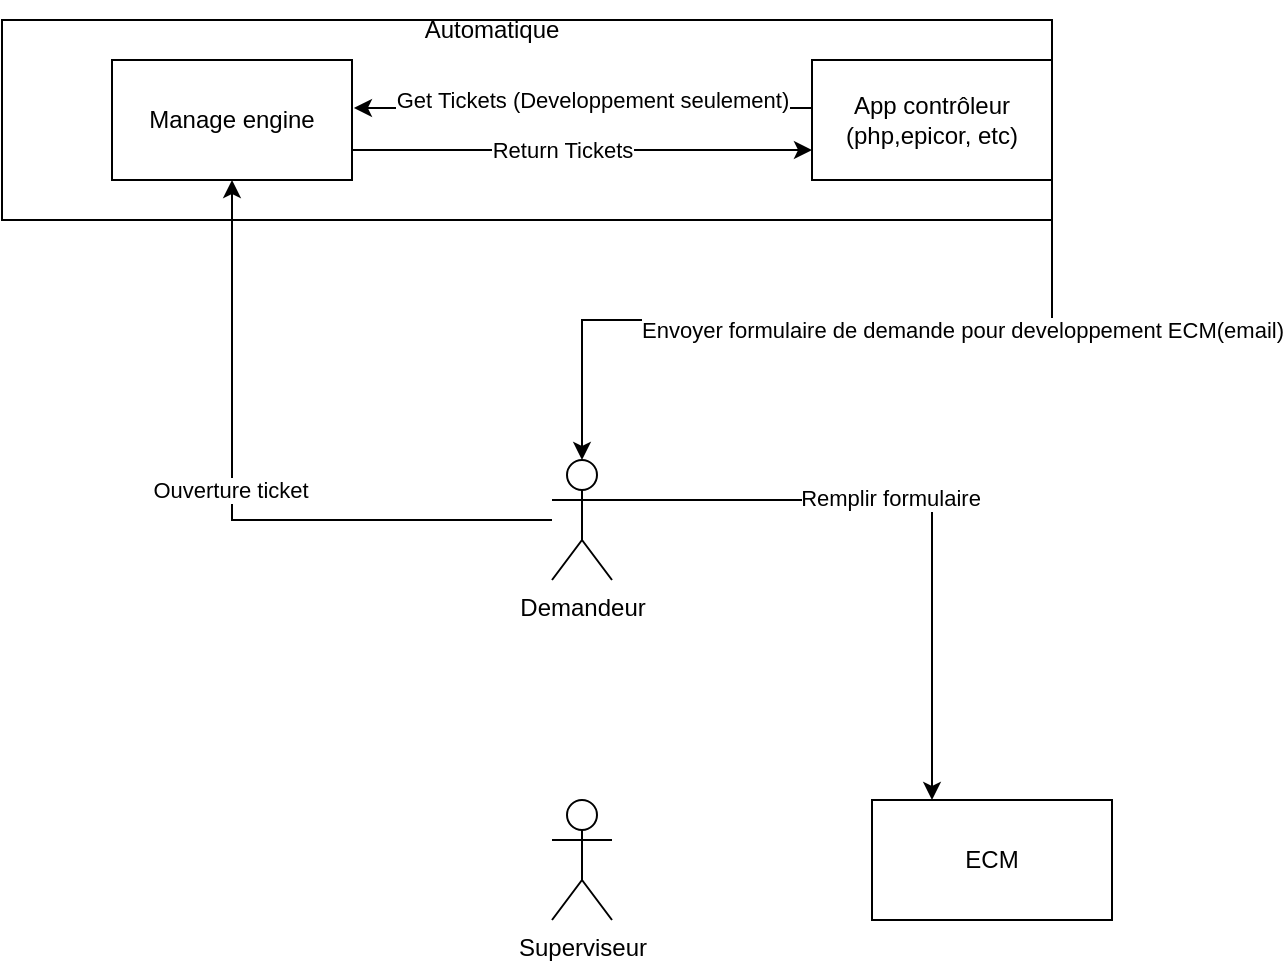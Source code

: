 <mxfile version="24.7.17">
  <diagram name="Page-1" id="2YBvvXClWsGukQMizWep">
    <mxGraphModel dx="1434" dy="746" grid="1" gridSize="10" guides="1" tooltips="1" connect="1" arrows="1" fold="1" page="1" pageScale="1" pageWidth="850" pageHeight="1100" math="0" shadow="0">
      <root>
        <mxCell id="0" />
        <mxCell id="1" parent="0" />
        <mxCell id="eTxGelSMLruOmYQVktT1-18" value="" style="rounded=0;whiteSpace=wrap;html=1;" vertex="1" parent="1">
          <mxGeometry x="55" y="10" width="525" height="100" as="geometry" />
        </mxCell>
        <mxCell id="eTxGelSMLruOmYQVktT1-5" style="edgeStyle=orthogonalEdgeStyle;rounded=0;orthogonalLoop=1;jettySize=auto;html=1;exitX=1;exitY=0.75;exitDx=0;exitDy=0;entryX=0;entryY=0.75;entryDx=0;entryDy=0;" edge="1" parent="1" source="eTxGelSMLruOmYQVktT1-1" target="eTxGelSMLruOmYQVktT1-2">
          <mxGeometry relative="1" as="geometry" />
        </mxCell>
        <mxCell id="eTxGelSMLruOmYQVktT1-6" value="Return Tickets" style="edgeLabel;html=1;align=center;verticalAlign=middle;resizable=0;points=[];" vertex="1" connectable="0" parent="eTxGelSMLruOmYQVktT1-5">
          <mxGeometry x="-0.087" relative="1" as="geometry">
            <mxPoint as="offset" />
          </mxGeometry>
        </mxCell>
        <mxCell id="eTxGelSMLruOmYQVktT1-1" value="Manage engine" style="rounded=0;whiteSpace=wrap;html=1;" vertex="1" parent="1">
          <mxGeometry x="110" y="30" width="120" height="60" as="geometry" />
        </mxCell>
        <mxCell id="eTxGelSMLruOmYQVktT1-3" style="edgeStyle=orthogonalEdgeStyle;rounded=0;orthogonalLoop=1;jettySize=auto;html=1;entryX=1.008;entryY=0.4;entryDx=0;entryDy=0;entryPerimeter=0;exitX=0;exitY=0.25;exitDx=0;exitDy=0;" edge="1" parent="1" source="eTxGelSMLruOmYQVktT1-2" target="eTxGelSMLruOmYQVktT1-1">
          <mxGeometry relative="1" as="geometry">
            <mxPoint x="432.5" y="40" as="sourcePoint" />
            <mxPoint x="237.5" y="60" as="targetPoint" />
            <Array as="points">
              <mxPoint x="460" y="54" />
            </Array>
          </mxGeometry>
        </mxCell>
        <mxCell id="eTxGelSMLruOmYQVktT1-4" value="Get Tickets (Developpement seulement)" style="edgeLabel;html=1;align=center;verticalAlign=middle;resizable=0;points=[];" vertex="1" connectable="0" parent="eTxGelSMLruOmYQVktT1-3">
          <mxGeometry y="3" relative="1" as="geometry">
            <mxPoint y="-7" as="offset" />
          </mxGeometry>
        </mxCell>
        <mxCell id="eTxGelSMLruOmYQVktT1-9" style="edgeStyle=orthogonalEdgeStyle;rounded=0;orthogonalLoop=1;jettySize=auto;html=1;exitX=1;exitY=1;exitDx=0;exitDy=0;entryX=0.5;entryY=0;entryDx=0;entryDy=0;entryPerimeter=0;" edge="1" parent="1" source="eTxGelSMLruOmYQVktT1-2" target="eTxGelSMLruOmYQVktT1-12">
          <mxGeometry relative="1" as="geometry" />
        </mxCell>
        <mxCell id="eTxGelSMLruOmYQVktT1-11" value="Envoyer formulaire de demande pour developpement ECM(email)" style="edgeLabel;html=1;align=center;verticalAlign=middle;resizable=0;points=[];" vertex="1" connectable="0" parent="eTxGelSMLruOmYQVktT1-9">
          <mxGeometry x="-0.314" y="1" relative="1" as="geometry">
            <mxPoint x="13" y="4" as="offset" />
          </mxGeometry>
        </mxCell>
        <mxCell id="eTxGelSMLruOmYQVktT1-2" value="App contrôleur (php,epicor, etc)" style="rounded=0;whiteSpace=wrap;html=1;" vertex="1" parent="1">
          <mxGeometry x="460" y="30" width="120" height="60" as="geometry" />
        </mxCell>
        <mxCell id="eTxGelSMLruOmYQVktT1-22" style="edgeStyle=orthogonalEdgeStyle;rounded=0;orthogonalLoop=1;jettySize=auto;html=1;" edge="1" parent="1" source="eTxGelSMLruOmYQVktT1-12" target="eTxGelSMLruOmYQVktT1-1">
          <mxGeometry relative="1" as="geometry" />
        </mxCell>
        <mxCell id="eTxGelSMLruOmYQVktT1-27" value="Ouverture ticket" style="edgeLabel;html=1;align=center;verticalAlign=middle;resizable=0;points=[];" vertex="1" connectable="0" parent="eTxGelSMLruOmYQVktT1-22">
          <mxGeometry x="0.061" y="1" relative="1" as="geometry">
            <mxPoint as="offset" />
          </mxGeometry>
        </mxCell>
        <mxCell id="eTxGelSMLruOmYQVktT1-32" style="edgeStyle=orthogonalEdgeStyle;rounded=0;orthogonalLoop=1;jettySize=auto;html=1;exitX=1;exitY=0.333;exitDx=0;exitDy=0;exitPerimeter=0;entryX=0.25;entryY=0;entryDx=0;entryDy=0;" edge="1" parent="1" source="eTxGelSMLruOmYQVktT1-12" target="eTxGelSMLruOmYQVktT1-28">
          <mxGeometry relative="1" as="geometry" />
        </mxCell>
        <mxCell id="eTxGelSMLruOmYQVktT1-33" value="Remplir formulaire" style="edgeLabel;html=1;align=center;verticalAlign=middle;resizable=0;points=[];" vertex="1" connectable="0" parent="eTxGelSMLruOmYQVktT1-32">
          <mxGeometry x="-0.104" y="1" relative="1" as="geometry">
            <mxPoint as="offset" />
          </mxGeometry>
        </mxCell>
        <mxCell id="eTxGelSMLruOmYQVktT1-12" value="Demandeur" style="shape=umlActor;verticalLabelPosition=bottom;verticalAlign=top;html=1;outlineConnect=0;" vertex="1" parent="1">
          <mxGeometry x="330" y="230" width="30" height="60" as="geometry" />
        </mxCell>
        <mxCell id="eTxGelSMLruOmYQVktT1-13" value="Automatique" style="text;html=1;align=center;verticalAlign=middle;whiteSpace=wrap;rounded=0;" vertex="1" parent="1">
          <mxGeometry x="270" width="60" height="30" as="geometry" />
        </mxCell>
        <mxCell id="eTxGelSMLruOmYQVktT1-28" value="ECM" style="rounded=0;whiteSpace=wrap;html=1;" vertex="1" parent="1">
          <mxGeometry x="490" y="400" width="120" height="60" as="geometry" />
        </mxCell>
        <mxCell id="eTxGelSMLruOmYQVktT1-29" value="Superviseur" style="shape=umlActor;verticalLabelPosition=bottom;verticalAlign=top;html=1;outlineConnect=0;" vertex="1" parent="1">
          <mxGeometry x="330" y="400" width="30" height="60" as="geometry" />
        </mxCell>
      </root>
    </mxGraphModel>
  </diagram>
</mxfile>
